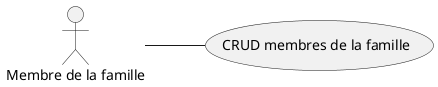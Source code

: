 @startuml
left to right direction

actor "Membre de la famille" as utilisateur


utilisateur -- (CRUD membres de la famille)



@enduml
